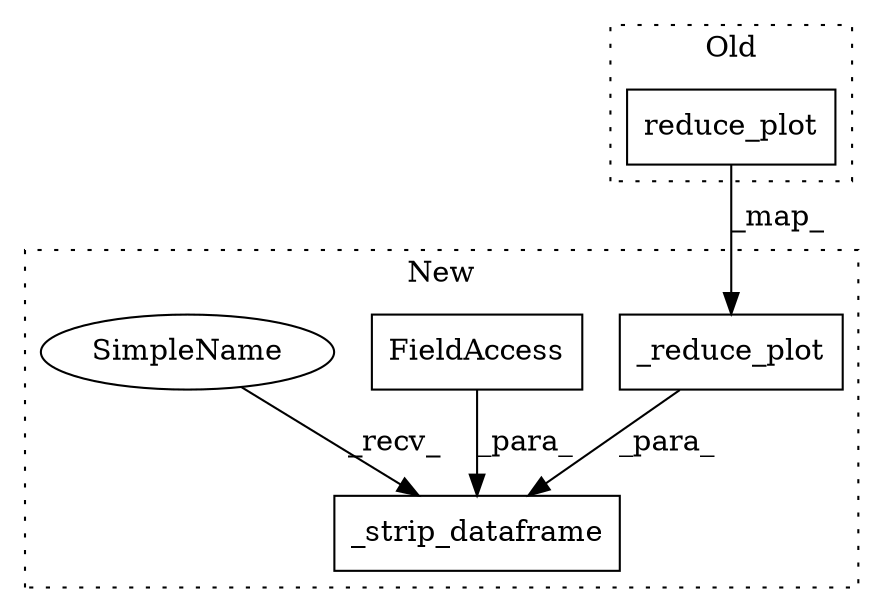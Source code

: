 digraph G {
subgraph cluster0 {
1 [label="reduce_plot" a="32" s="32106,32127" l="12,1" shape="box"];
label = "Old";
style="dotted";
}
subgraph cluster1 {
2 [label="_reduce_plot" a="32" s="32134,32156" l="13,1" shape="box"];
3 [label="_strip_dataframe" a="32" s="32112,32163" l="17,1" shape="box"];
4 [label="FieldAccess" a="22" s="32158" l="5" shape="box"];
5 [label="SimpleName" a="42" s="32107" l="4" shape="ellipse"];
label = "New";
style="dotted";
}
1 -> 2 [label="_map_"];
2 -> 3 [label="_para_"];
4 -> 3 [label="_para_"];
5 -> 3 [label="_recv_"];
}